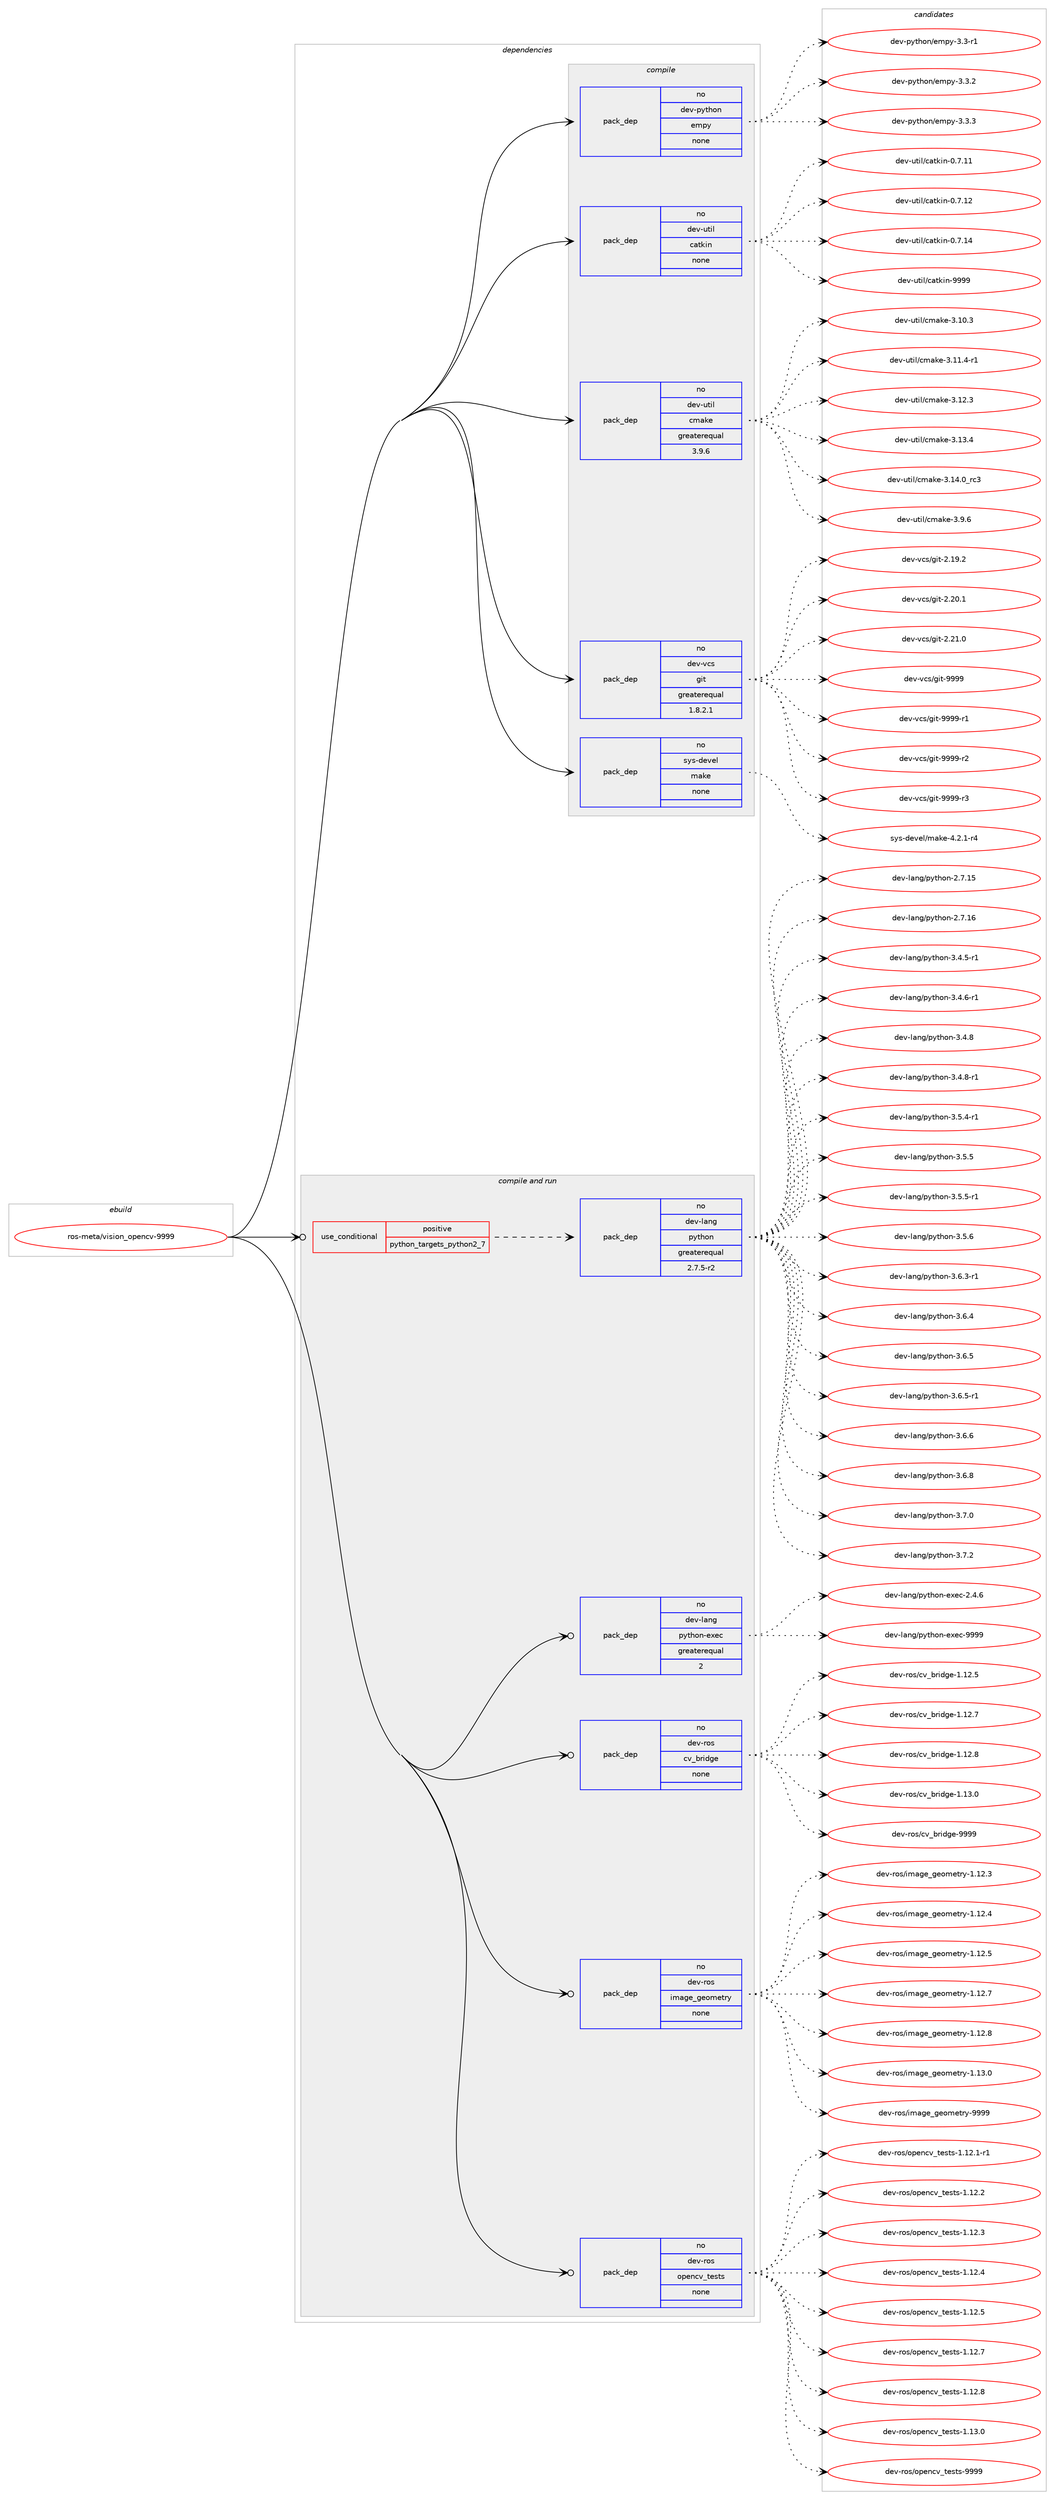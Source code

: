 digraph prolog {

# *************
# Graph options
# *************

newrank=true;
concentrate=true;
compound=true;
graph [rankdir=LR,fontname=Helvetica,fontsize=10,ranksep=1.5];#, ranksep=2.5, nodesep=0.2];
edge  [arrowhead=vee];
node  [fontname=Helvetica,fontsize=10];

# **********
# The ebuild
# **********

subgraph cluster_leftcol {
color=gray;
rank=same;
label=<<i>ebuild</i>>;
id [label="ros-meta/vision_opencv-9999", color=red, width=4, href="../ros-meta/vision_opencv-9999.svg"];
}

# ****************
# The dependencies
# ****************

subgraph cluster_midcol {
color=gray;
label=<<i>dependencies</i>>;
subgraph cluster_compile {
fillcolor="#eeeeee";
style=filled;
label=<<i>compile</i>>;
subgraph pack1205406 {
dependency1684797 [label=<<TABLE BORDER="0" CELLBORDER="1" CELLSPACING="0" CELLPADDING="4" WIDTH="220"><TR><TD ROWSPAN="6" CELLPADDING="30">pack_dep</TD></TR><TR><TD WIDTH="110">no</TD></TR><TR><TD>dev-python</TD></TR><TR><TD>empy</TD></TR><TR><TD>none</TD></TR><TR><TD></TD></TR></TABLE>>, shape=none, color=blue];
}
id:e -> dependency1684797:w [weight=20,style="solid",arrowhead="vee"];
subgraph pack1205407 {
dependency1684798 [label=<<TABLE BORDER="0" CELLBORDER="1" CELLSPACING="0" CELLPADDING="4" WIDTH="220"><TR><TD ROWSPAN="6" CELLPADDING="30">pack_dep</TD></TR><TR><TD WIDTH="110">no</TD></TR><TR><TD>dev-util</TD></TR><TR><TD>catkin</TD></TR><TR><TD>none</TD></TR><TR><TD></TD></TR></TABLE>>, shape=none, color=blue];
}
id:e -> dependency1684798:w [weight=20,style="solid",arrowhead="vee"];
subgraph pack1205408 {
dependency1684799 [label=<<TABLE BORDER="0" CELLBORDER="1" CELLSPACING="0" CELLPADDING="4" WIDTH="220"><TR><TD ROWSPAN="6" CELLPADDING="30">pack_dep</TD></TR><TR><TD WIDTH="110">no</TD></TR><TR><TD>dev-util</TD></TR><TR><TD>cmake</TD></TR><TR><TD>greaterequal</TD></TR><TR><TD>3.9.6</TD></TR></TABLE>>, shape=none, color=blue];
}
id:e -> dependency1684799:w [weight=20,style="solid",arrowhead="vee"];
subgraph pack1205409 {
dependency1684800 [label=<<TABLE BORDER="0" CELLBORDER="1" CELLSPACING="0" CELLPADDING="4" WIDTH="220"><TR><TD ROWSPAN="6" CELLPADDING="30">pack_dep</TD></TR><TR><TD WIDTH="110">no</TD></TR><TR><TD>dev-vcs</TD></TR><TR><TD>git</TD></TR><TR><TD>greaterequal</TD></TR><TR><TD>1.8.2.1</TD></TR></TABLE>>, shape=none, color=blue];
}
id:e -> dependency1684800:w [weight=20,style="solid",arrowhead="vee"];
subgraph pack1205410 {
dependency1684801 [label=<<TABLE BORDER="0" CELLBORDER="1" CELLSPACING="0" CELLPADDING="4" WIDTH="220"><TR><TD ROWSPAN="6" CELLPADDING="30">pack_dep</TD></TR><TR><TD WIDTH="110">no</TD></TR><TR><TD>sys-devel</TD></TR><TR><TD>make</TD></TR><TR><TD>none</TD></TR><TR><TD></TD></TR></TABLE>>, shape=none, color=blue];
}
id:e -> dependency1684801:w [weight=20,style="solid",arrowhead="vee"];
}
subgraph cluster_compileandrun {
fillcolor="#eeeeee";
style=filled;
label=<<i>compile and run</i>>;
subgraph cond451862 {
dependency1684802 [label=<<TABLE BORDER="0" CELLBORDER="1" CELLSPACING="0" CELLPADDING="4"><TR><TD ROWSPAN="3" CELLPADDING="10">use_conditional</TD></TR><TR><TD>positive</TD></TR><TR><TD>python_targets_python2_7</TD></TR></TABLE>>, shape=none, color=red];
subgraph pack1205411 {
dependency1684803 [label=<<TABLE BORDER="0" CELLBORDER="1" CELLSPACING="0" CELLPADDING="4" WIDTH="220"><TR><TD ROWSPAN="6" CELLPADDING="30">pack_dep</TD></TR><TR><TD WIDTH="110">no</TD></TR><TR><TD>dev-lang</TD></TR><TR><TD>python</TD></TR><TR><TD>greaterequal</TD></TR><TR><TD>2.7.5-r2</TD></TR></TABLE>>, shape=none, color=blue];
}
dependency1684802:e -> dependency1684803:w [weight=20,style="dashed",arrowhead="vee"];
}
id:e -> dependency1684802:w [weight=20,style="solid",arrowhead="odotvee"];
subgraph pack1205412 {
dependency1684804 [label=<<TABLE BORDER="0" CELLBORDER="1" CELLSPACING="0" CELLPADDING="4" WIDTH="220"><TR><TD ROWSPAN="6" CELLPADDING="30">pack_dep</TD></TR><TR><TD WIDTH="110">no</TD></TR><TR><TD>dev-lang</TD></TR><TR><TD>python-exec</TD></TR><TR><TD>greaterequal</TD></TR><TR><TD>2</TD></TR></TABLE>>, shape=none, color=blue];
}
id:e -> dependency1684804:w [weight=20,style="solid",arrowhead="odotvee"];
subgraph pack1205413 {
dependency1684805 [label=<<TABLE BORDER="0" CELLBORDER="1" CELLSPACING="0" CELLPADDING="4" WIDTH="220"><TR><TD ROWSPAN="6" CELLPADDING="30">pack_dep</TD></TR><TR><TD WIDTH="110">no</TD></TR><TR><TD>dev-ros</TD></TR><TR><TD>cv_bridge</TD></TR><TR><TD>none</TD></TR><TR><TD></TD></TR></TABLE>>, shape=none, color=blue];
}
id:e -> dependency1684805:w [weight=20,style="solid",arrowhead="odotvee"];
subgraph pack1205414 {
dependency1684806 [label=<<TABLE BORDER="0" CELLBORDER="1" CELLSPACING="0" CELLPADDING="4" WIDTH="220"><TR><TD ROWSPAN="6" CELLPADDING="30">pack_dep</TD></TR><TR><TD WIDTH="110">no</TD></TR><TR><TD>dev-ros</TD></TR><TR><TD>image_geometry</TD></TR><TR><TD>none</TD></TR><TR><TD></TD></TR></TABLE>>, shape=none, color=blue];
}
id:e -> dependency1684806:w [weight=20,style="solid",arrowhead="odotvee"];
subgraph pack1205415 {
dependency1684807 [label=<<TABLE BORDER="0" CELLBORDER="1" CELLSPACING="0" CELLPADDING="4" WIDTH="220"><TR><TD ROWSPAN="6" CELLPADDING="30">pack_dep</TD></TR><TR><TD WIDTH="110">no</TD></TR><TR><TD>dev-ros</TD></TR><TR><TD>opencv_tests</TD></TR><TR><TD>none</TD></TR><TR><TD></TD></TR></TABLE>>, shape=none, color=blue];
}
id:e -> dependency1684807:w [weight=20,style="solid",arrowhead="odotvee"];
}
subgraph cluster_run {
fillcolor="#eeeeee";
style=filled;
label=<<i>run</i>>;
}
}

# **************
# The candidates
# **************

subgraph cluster_choices {
rank=same;
color=gray;
label=<<i>candidates</i>>;

subgraph choice1205406 {
color=black;
nodesep=1;
choice1001011184511212111610411111047101109112121455146514511449 [label="dev-python/empy-3.3-r1", color=red, width=4,href="../dev-python/empy-3.3-r1.svg"];
choice1001011184511212111610411111047101109112121455146514650 [label="dev-python/empy-3.3.2", color=red, width=4,href="../dev-python/empy-3.3.2.svg"];
choice1001011184511212111610411111047101109112121455146514651 [label="dev-python/empy-3.3.3", color=red, width=4,href="../dev-python/empy-3.3.3.svg"];
dependency1684797:e -> choice1001011184511212111610411111047101109112121455146514511449:w [style=dotted,weight="100"];
dependency1684797:e -> choice1001011184511212111610411111047101109112121455146514650:w [style=dotted,weight="100"];
dependency1684797:e -> choice1001011184511212111610411111047101109112121455146514651:w [style=dotted,weight="100"];
}
subgraph choice1205407 {
color=black;
nodesep=1;
choice1001011184511711610510847999711610710511045484655464949 [label="dev-util/catkin-0.7.11", color=red, width=4,href="../dev-util/catkin-0.7.11.svg"];
choice1001011184511711610510847999711610710511045484655464950 [label="dev-util/catkin-0.7.12", color=red, width=4,href="../dev-util/catkin-0.7.12.svg"];
choice1001011184511711610510847999711610710511045484655464952 [label="dev-util/catkin-0.7.14", color=red, width=4,href="../dev-util/catkin-0.7.14.svg"];
choice100101118451171161051084799971161071051104557575757 [label="dev-util/catkin-9999", color=red, width=4,href="../dev-util/catkin-9999.svg"];
dependency1684798:e -> choice1001011184511711610510847999711610710511045484655464949:w [style=dotted,weight="100"];
dependency1684798:e -> choice1001011184511711610510847999711610710511045484655464950:w [style=dotted,weight="100"];
dependency1684798:e -> choice1001011184511711610510847999711610710511045484655464952:w [style=dotted,weight="100"];
dependency1684798:e -> choice100101118451171161051084799971161071051104557575757:w [style=dotted,weight="100"];
}
subgraph choice1205408 {
color=black;
nodesep=1;
choice1001011184511711610510847991099710710145514649484651 [label="dev-util/cmake-3.10.3", color=red, width=4,href="../dev-util/cmake-3.10.3.svg"];
choice10010111845117116105108479910997107101455146494946524511449 [label="dev-util/cmake-3.11.4-r1", color=red, width=4,href="../dev-util/cmake-3.11.4-r1.svg"];
choice1001011184511711610510847991099710710145514649504651 [label="dev-util/cmake-3.12.3", color=red, width=4,href="../dev-util/cmake-3.12.3.svg"];
choice1001011184511711610510847991099710710145514649514652 [label="dev-util/cmake-3.13.4", color=red, width=4,href="../dev-util/cmake-3.13.4.svg"];
choice1001011184511711610510847991099710710145514649524648951149951 [label="dev-util/cmake-3.14.0_rc3", color=red, width=4,href="../dev-util/cmake-3.14.0_rc3.svg"];
choice10010111845117116105108479910997107101455146574654 [label="dev-util/cmake-3.9.6", color=red, width=4,href="../dev-util/cmake-3.9.6.svg"];
dependency1684799:e -> choice1001011184511711610510847991099710710145514649484651:w [style=dotted,weight="100"];
dependency1684799:e -> choice10010111845117116105108479910997107101455146494946524511449:w [style=dotted,weight="100"];
dependency1684799:e -> choice1001011184511711610510847991099710710145514649504651:w [style=dotted,weight="100"];
dependency1684799:e -> choice1001011184511711610510847991099710710145514649514652:w [style=dotted,weight="100"];
dependency1684799:e -> choice1001011184511711610510847991099710710145514649524648951149951:w [style=dotted,weight="100"];
dependency1684799:e -> choice10010111845117116105108479910997107101455146574654:w [style=dotted,weight="100"];
}
subgraph choice1205409 {
color=black;
nodesep=1;
choice10010111845118991154710310511645504649574650 [label="dev-vcs/git-2.19.2", color=red, width=4,href="../dev-vcs/git-2.19.2.svg"];
choice10010111845118991154710310511645504650484649 [label="dev-vcs/git-2.20.1", color=red, width=4,href="../dev-vcs/git-2.20.1.svg"];
choice10010111845118991154710310511645504650494648 [label="dev-vcs/git-2.21.0", color=red, width=4,href="../dev-vcs/git-2.21.0.svg"];
choice1001011184511899115471031051164557575757 [label="dev-vcs/git-9999", color=red, width=4,href="../dev-vcs/git-9999.svg"];
choice10010111845118991154710310511645575757574511449 [label="dev-vcs/git-9999-r1", color=red, width=4,href="../dev-vcs/git-9999-r1.svg"];
choice10010111845118991154710310511645575757574511450 [label="dev-vcs/git-9999-r2", color=red, width=4,href="../dev-vcs/git-9999-r2.svg"];
choice10010111845118991154710310511645575757574511451 [label="dev-vcs/git-9999-r3", color=red, width=4,href="../dev-vcs/git-9999-r3.svg"];
dependency1684800:e -> choice10010111845118991154710310511645504649574650:w [style=dotted,weight="100"];
dependency1684800:e -> choice10010111845118991154710310511645504650484649:w [style=dotted,weight="100"];
dependency1684800:e -> choice10010111845118991154710310511645504650494648:w [style=dotted,weight="100"];
dependency1684800:e -> choice1001011184511899115471031051164557575757:w [style=dotted,weight="100"];
dependency1684800:e -> choice10010111845118991154710310511645575757574511449:w [style=dotted,weight="100"];
dependency1684800:e -> choice10010111845118991154710310511645575757574511450:w [style=dotted,weight="100"];
dependency1684800:e -> choice10010111845118991154710310511645575757574511451:w [style=dotted,weight="100"];
}
subgraph choice1205410 {
color=black;
nodesep=1;
choice1151211154510010111810110847109971071014552465046494511452 [label="sys-devel/make-4.2.1-r4", color=red, width=4,href="../sys-devel/make-4.2.1-r4.svg"];
dependency1684801:e -> choice1151211154510010111810110847109971071014552465046494511452:w [style=dotted,weight="100"];
}
subgraph choice1205411 {
color=black;
nodesep=1;
choice10010111845108971101034711212111610411111045504655464953 [label="dev-lang/python-2.7.15", color=red, width=4,href="../dev-lang/python-2.7.15.svg"];
choice10010111845108971101034711212111610411111045504655464954 [label="dev-lang/python-2.7.16", color=red, width=4,href="../dev-lang/python-2.7.16.svg"];
choice1001011184510897110103471121211161041111104551465246534511449 [label="dev-lang/python-3.4.5-r1", color=red, width=4,href="../dev-lang/python-3.4.5-r1.svg"];
choice1001011184510897110103471121211161041111104551465246544511449 [label="dev-lang/python-3.4.6-r1", color=red, width=4,href="../dev-lang/python-3.4.6-r1.svg"];
choice100101118451089711010347112121116104111110455146524656 [label="dev-lang/python-3.4.8", color=red, width=4,href="../dev-lang/python-3.4.8.svg"];
choice1001011184510897110103471121211161041111104551465246564511449 [label="dev-lang/python-3.4.8-r1", color=red, width=4,href="../dev-lang/python-3.4.8-r1.svg"];
choice1001011184510897110103471121211161041111104551465346524511449 [label="dev-lang/python-3.5.4-r1", color=red, width=4,href="../dev-lang/python-3.5.4-r1.svg"];
choice100101118451089711010347112121116104111110455146534653 [label="dev-lang/python-3.5.5", color=red, width=4,href="../dev-lang/python-3.5.5.svg"];
choice1001011184510897110103471121211161041111104551465346534511449 [label="dev-lang/python-3.5.5-r1", color=red, width=4,href="../dev-lang/python-3.5.5-r1.svg"];
choice100101118451089711010347112121116104111110455146534654 [label="dev-lang/python-3.5.6", color=red, width=4,href="../dev-lang/python-3.5.6.svg"];
choice1001011184510897110103471121211161041111104551465446514511449 [label="dev-lang/python-3.6.3-r1", color=red, width=4,href="../dev-lang/python-3.6.3-r1.svg"];
choice100101118451089711010347112121116104111110455146544652 [label="dev-lang/python-3.6.4", color=red, width=4,href="../dev-lang/python-3.6.4.svg"];
choice100101118451089711010347112121116104111110455146544653 [label="dev-lang/python-3.6.5", color=red, width=4,href="../dev-lang/python-3.6.5.svg"];
choice1001011184510897110103471121211161041111104551465446534511449 [label="dev-lang/python-3.6.5-r1", color=red, width=4,href="../dev-lang/python-3.6.5-r1.svg"];
choice100101118451089711010347112121116104111110455146544654 [label="dev-lang/python-3.6.6", color=red, width=4,href="../dev-lang/python-3.6.6.svg"];
choice100101118451089711010347112121116104111110455146544656 [label="dev-lang/python-3.6.8", color=red, width=4,href="../dev-lang/python-3.6.8.svg"];
choice100101118451089711010347112121116104111110455146554648 [label="dev-lang/python-3.7.0", color=red, width=4,href="../dev-lang/python-3.7.0.svg"];
choice100101118451089711010347112121116104111110455146554650 [label="dev-lang/python-3.7.2", color=red, width=4,href="../dev-lang/python-3.7.2.svg"];
dependency1684803:e -> choice10010111845108971101034711212111610411111045504655464953:w [style=dotted,weight="100"];
dependency1684803:e -> choice10010111845108971101034711212111610411111045504655464954:w [style=dotted,weight="100"];
dependency1684803:e -> choice1001011184510897110103471121211161041111104551465246534511449:w [style=dotted,weight="100"];
dependency1684803:e -> choice1001011184510897110103471121211161041111104551465246544511449:w [style=dotted,weight="100"];
dependency1684803:e -> choice100101118451089711010347112121116104111110455146524656:w [style=dotted,weight="100"];
dependency1684803:e -> choice1001011184510897110103471121211161041111104551465246564511449:w [style=dotted,weight="100"];
dependency1684803:e -> choice1001011184510897110103471121211161041111104551465346524511449:w [style=dotted,weight="100"];
dependency1684803:e -> choice100101118451089711010347112121116104111110455146534653:w [style=dotted,weight="100"];
dependency1684803:e -> choice1001011184510897110103471121211161041111104551465346534511449:w [style=dotted,weight="100"];
dependency1684803:e -> choice100101118451089711010347112121116104111110455146534654:w [style=dotted,weight="100"];
dependency1684803:e -> choice1001011184510897110103471121211161041111104551465446514511449:w [style=dotted,weight="100"];
dependency1684803:e -> choice100101118451089711010347112121116104111110455146544652:w [style=dotted,weight="100"];
dependency1684803:e -> choice100101118451089711010347112121116104111110455146544653:w [style=dotted,weight="100"];
dependency1684803:e -> choice1001011184510897110103471121211161041111104551465446534511449:w [style=dotted,weight="100"];
dependency1684803:e -> choice100101118451089711010347112121116104111110455146544654:w [style=dotted,weight="100"];
dependency1684803:e -> choice100101118451089711010347112121116104111110455146544656:w [style=dotted,weight="100"];
dependency1684803:e -> choice100101118451089711010347112121116104111110455146554648:w [style=dotted,weight="100"];
dependency1684803:e -> choice100101118451089711010347112121116104111110455146554650:w [style=dotted,weight="100"];
}
subgraph choice1205412 {
color=black;
nodesep=1;
choice1001011184510897110103471121211161041111104510112010199455046524654 [label="dev-lang/python-exec-2.4.6", color=red, width=4,href="../dev-lang/python-exec-2.4.6.svg"];
choice10010111845108971101034711212111610411111045101120101994557575757 [label="dev-lang/python-exec-9999", color=red, width=4,href="../dev-lang/python-exec-9999.svg"];
dependency1684804:e -> choice1001011184510897110103471121211161041111104510112010199455046524654:w [style=dotted,weight="100"];
dependency1684804:e -> choice10010111845108971101034711212111610411111045101120101994557575757:w [style=dotted,weight="100"];
}
subgraph choice1205413 {
color=black;
nodesep=1;
choice100101118451141111154799118959811410510010310145494649504653 [label="dev-ros/cv_bridge-1.12.5", color=red, width=4,href="../dev-ros/cv_bridge-1.12.5.svg"];
choice100101118451141111154799118959811410510010310145494649504655 [label="dev-ros/cv_bridge-1.12.7", color=red, width=4,href="../dev-ros/cv_bridge-1.12.7.svg"];
choice100101118451141111154799118959811410510010310145494649504656 [label="dev-ros/cv_bridge-1.12.8", color=red, width=4,href="../dev-ros/cv_bridge-1.12.8.svg"];
choice100101118451141111154799118959811410510010310145494649514648 [label="dev-ros/cv_bridge-1.13.0", color=red, width=4,href="../dev-ros/cv_bridge-1.13.0.svg"];
choice10010111845114111115479911895981141051001031014557575757 [label="dev-ros/cv_bridge-9999", color=red, width=4,href="../dev-ros/cv_bridge-9999.svg"];
dependency1684805:e -> choice100101118451141111154799118959811410510010310145494649504653:w [style=dotted,weight="100"];
dependency1684805:e -> choice100101118451141111154799118959811410510010310145494649504655:w [style=dotted,weight="100"];
dependency1684805:e -> choice100101118451141111154799118959811410510010310145494649504656:w [style=dotted,weight="100"];
dependency1684805:e -> choice100101118451141111154799118959811410510010310145494649514648:w [style=dotted,weight="100"];
dependency1684805:e -> choice10010111845114111115479911895981141051001031014557575757:w [style=dotted,weight="100"];
}
subgraph choice1205414 {
color=black;
nodesep=1;
choice1001011184511411111547105109971031019510310111110910111611412145494649504651 [label="dev-ros/image_geometry-1.12.3", color=red, width=4,href="../dev-ros/image_geometry-1.12.3.svg"];
choice1001011184511411111547105109971031019510310111110910111611412145494649504652 [label="dev-ros/image_geometry-1.12.4", color=red, width=4,href="../dev-ros/image_geometry-1.12.4.svg"];
choice1001011184511411111547105109971031019510310111110910111611412145494649504653 [label="dev-ros/image_geometry-1.12.5", color=red, width=4,href="../dev-ros/image_geometry-1.12.5.svg"];
choice1001011184511411111547105109971031019510310111110910111611412145494649504655 [label="dev-ros/image_geometry-1.12.7", color=red, width=4,href="../dev-ros/image_geometry-1.12.7.svg"];
choice1001011184511411111547105109971031019510310111110910111611412145494649504656 [label="dev-ros/image_geometry-1.12.8", color=red, width=4,href="../dev-ros/image_geometry-1.12.8.svg"];
choice1001011184511411111547105109971031019510310111110910111611412145494649514648 [label="dev-ros/image_geometry-1.13.0", color=red, width=4,href="../dev-ros/image_geometry-1.13.0.svg"];
choice100101118451141111154710510997103101951031011111091011161141214557575757 [label="dev-ros/image_geometry-9999", color=red, width=4,href="../dev-ros/image_geometry-9999.svg"];
dependency1684806:e -> choice1001011184511411111547105109971031019510310111110910111611412145494649504651:w [style=dotted,weight="100"];
dependency1684806:e -> choice1001011184511411111547105109971031019510310111110910111611412145494649504652:w [style=dotted,weight="100"];
dependency1684806:e -> choice1001011184511411111547105109971031019510310111110910111611412145494649504653:w [style=dotted,weight="100"];
dependency1684806:e -> choice1001011184511411111547105109971031019510310111110910111611412145494649504655:w [style=dotted,weight="100"];
dependency1684806:e -> choice1001011184511411111547105109971031019510310111110910111611412145494649504656:w [style=dotted,weight="100"];
dependency1684806:e -> choice1001011184511411111547105109971031019510310111110910111611412145494649514648:w [style=dotted,weight="100"];
dependency1684806:e -> choice100101118451141111154710510997103101951031011111091011161141214557575757:w [style=dotted,weight="100"];
}
subgraph choice1205415 {
color=black;
nodesep=1;
choice10010111845114111115471111121011109911895116101115116115454946495046494511449 [label="dev-ros/opencv_tests-1.12.1-r1", color=red, width=4,href="../dev-ros/opencv_tests-1.12.1-r1.svg"];
choice1001011184511411111547111112101110991189511610111511611545494649504650 [label="dev-ros/opencv_tests-1.12.2", color=red, width=4,href="../dev-ros/opencv_tests-1.12.2.svg"];
choice1001011184511411111547111112101110991189511610111511611545494649504651 [label="dev-ros/opencv_tests-1.12.3", color=red, width=4,href="../dev-ros/opencv_tests-1.12.3.svg"];
choice1001011184511411111547111112101110991189511610111511611545494649504652 [label="dev-ros/opencv_tests-1.12.4", color=red, width=4,href="../dev-ros/opencv_tests-1.12.4.svg"];
choice1001011184511411111547111112101110991189511610111511611545494649504653 [label="dev-ros/opencv_tests-1.12.5", color=red, width=4,href="../dev-ros/opencv_tests-1.12.5.svg"];
choice1001011184511411111547111112101110991189511610111511611545494649504655 [label="dev-ros/opencv_tests-1.12.7", color=red, width=4,href="../dev-ros/opencv_tests-1.12.7.svg"];
choice1001011184511411111547111112101110991189511610111511611545494649504656 [label="dev-ros/opencv_tests-1.12.8", color=red, width=4,href="../dev-ros/opencv_tests-1.12.8.svg"];
choice1001011184511411111547111112101110991189511610111511611545494649514648 [label="dev-ros/opencv_tests-1.13.0", color=red, width=4,href="../dev-ros/opencv_tests-1.13.0.svg"];
choice100101118451141111154711111210111099118951161011151161154557575757 [label="dev-ros/opencv_tests-9999", color=red, width=4,href="../dev-ros/opencv_tests-9999.svg"];
dependency1684807:e -> choice10010111845114111115471111121011109911895116101115116115454946495046494511449:w [style=dotted,weight="100"];
dependency1684807:e -> choice1001011184511411111547111112101110991189511610111511611545494649504650:w [style=dotted,weight="100"];
dependency1684807:e -> choice1001011184511411111547111112101110991189511610111511611545494649504651:w [style=dotted,weight="100"];
dependency1684807:e -> choice1001011184511411111547111112101110991189511610111511611545494649504652:w [style=dotted,weight="100"];
dependency1684807:e -> choice1001011184511411111547111112101110991189511610111511611545494649504653:w [style=dotted,weight="100"];
dependency1684807:e -> choice1001011184511411111547111112101110991189511610111511611545494649504655:w [style=dotted,weight="100"];
dependency1684807:e -> choice1001011184511411111547111112101110991189511610111511611545494649504656:w [style=dotted,weight="100"];
dependency1684807:e -> choice1001011184511411111547111112101110991189511610111511611545494649514648:w [style=dotted,weight="100"];
dependency1684807:e -> choice100101118451141111154711111210111099118951161011151161154557575757:w [style=dotted,weight="100"];
}
}

}
